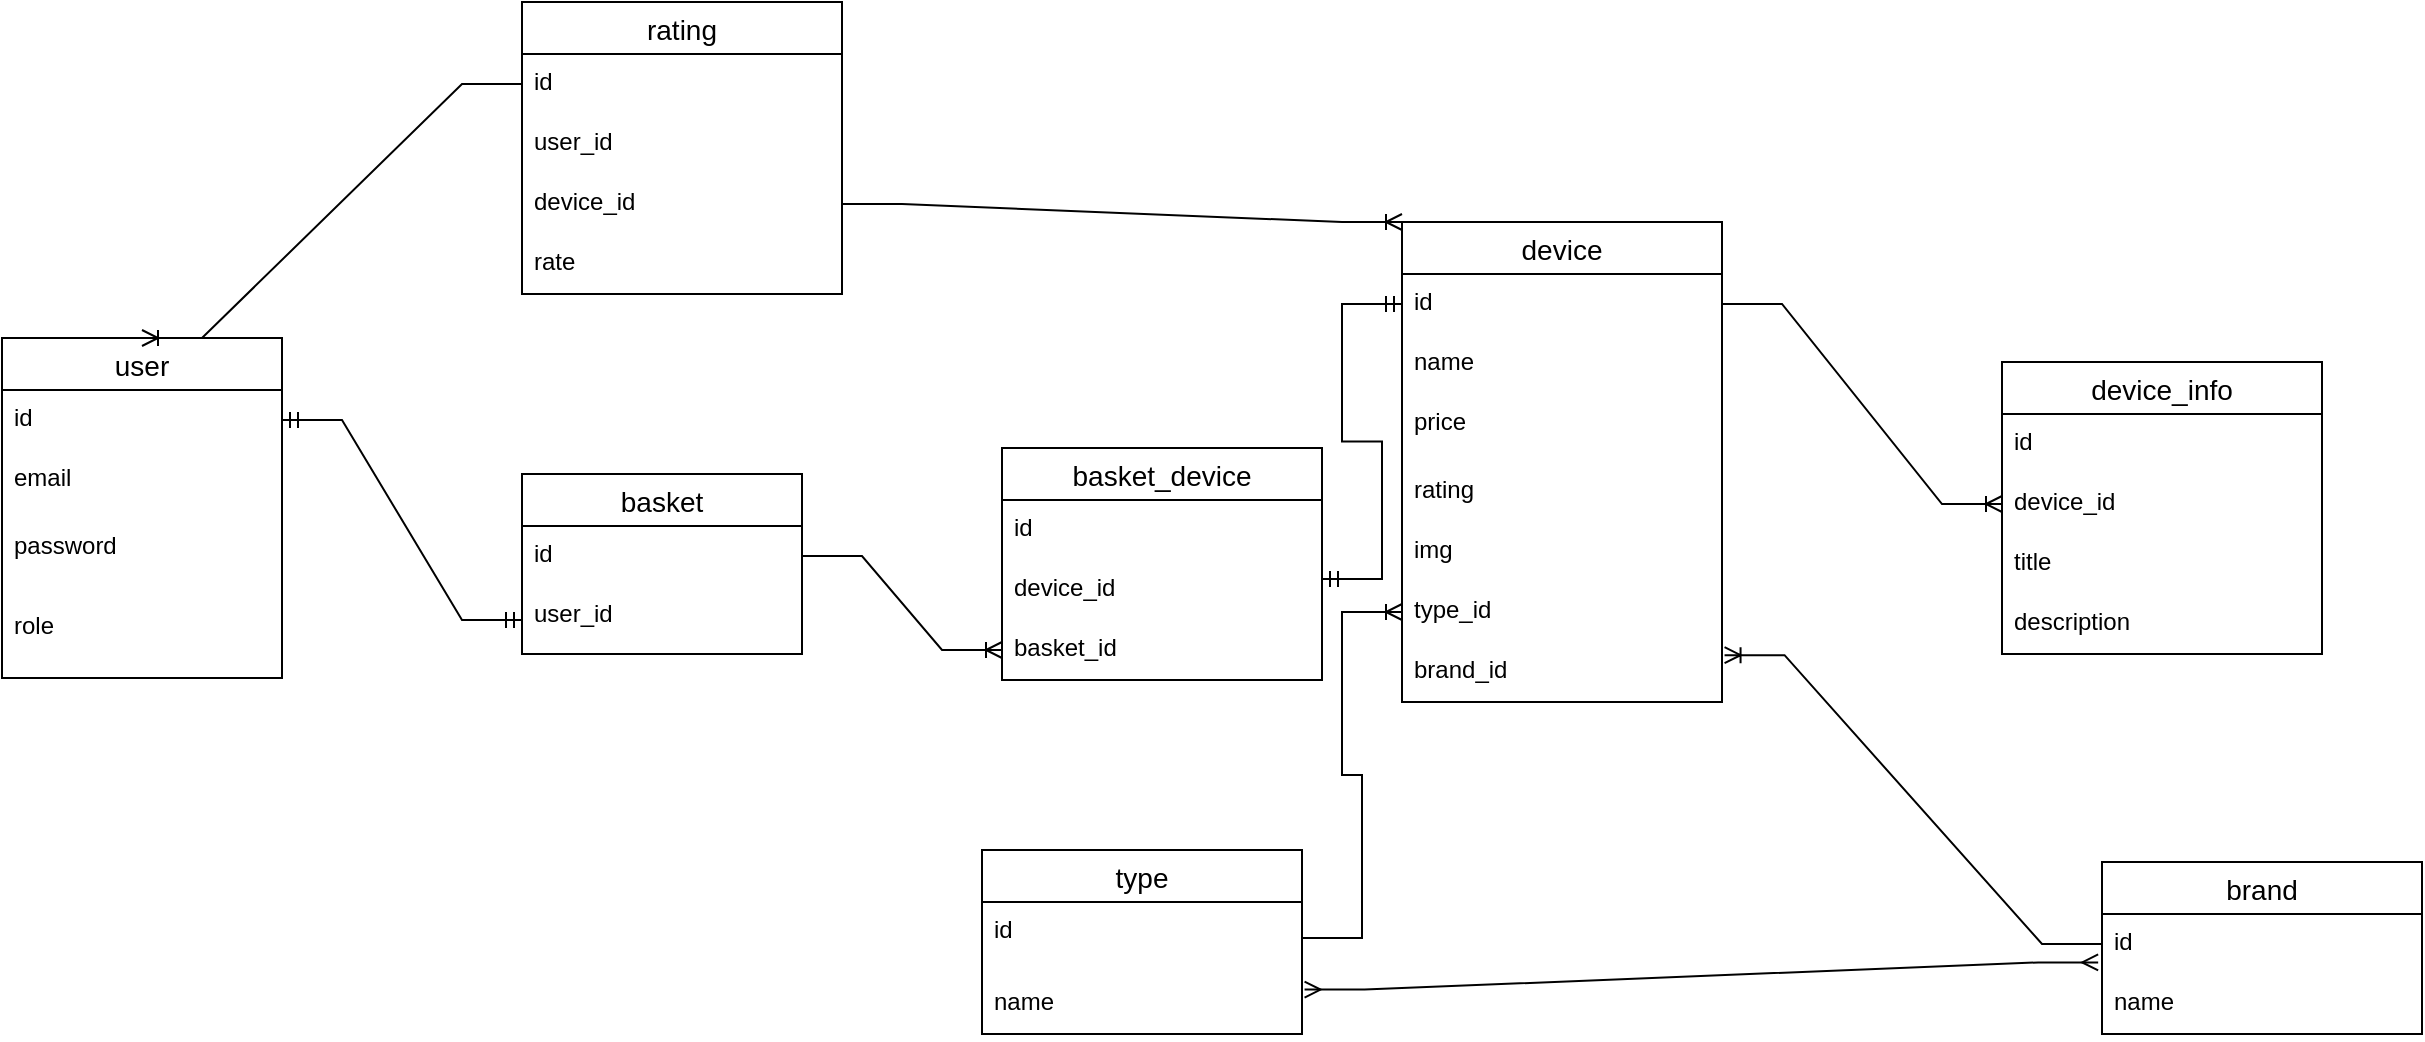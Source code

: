 <mxfile version="21.6.6" type="device">
  <diagram name="Page-1" id="As37K2bnRWiBAfDxV8cK">
    <mxGraphModel dx="2085" dy="1791" grid="1" gridSize="10" guides="1" tooltips="1" connect="1" arrows="1" fold="1" page="1" pageScale="1" pageWidth="850" pageHeight="1100" math="0" shadow="0">
      <root>
        <mxCell id="0" />
        <mxCell id="1" parent="0" />
        <mxCell id="6PHMRKR5yX2_mBswDbkF-14" value="user" style="swimlane;fontStyle=0;childLayout=stackLayout;horizontal=1;startSize=26;horizontalStack=0;resizeParent=1;resizeParentMax=0;resizeLast=0;collapsible=1;marginBottom=0;align=center;fontSize=14;" parent="1" vertex="1">
          <mxGeometry x="-10" y="108" width="140" height="170" as="geometry" />
        </mxCell>
        <mxCell id="6PHMRKR5yX2_mBswDbkF-15" value="id" style="text;strokeColor=none;fillColor=none;spacingLeft=4;spacingRight=4;overflow=hidden;rotatable=0;points=[[0,0.5],[1,0.5]];portConstraint=eastwest;fontSize=12;whiteSpace=wrap;html=1;" parent="6PHMRKR5yX2_mBswDbkF-14" vertex="1">
          <mxGeometry y="26" width="140" height="30" as="geometry" />
        </mxCell>
        <mxCell id="6PHMRKR5yX2_mBswDbkF-16" value="email&lt;span style=&quot;white-space: pre;&quot;&gt;&#x9;&lt;/span&gt;" style="text;strokeColor=none;fillColor=none;spacingLeft=4;spacingRight=4;overflow=hidden;rotatable=0;points=[[0,0.5],[1,0.5]];portConstraint=eastwest;fontSize=12;whiteSpace=wrap;html=1;" parent="6PHMRKR5yX2_mBswDbkF-14" vertex="1">
          <mxGeometry y="56" width="140" height="34" as="geometry" />
        </mxCell>
        <mxCell id="6PHMRKR5yX2_mBswDbkF-24" value="password" style="text;strokeColor=none;fillColor=none;spacingLeft=4;spacingRight=4;overflow=hidden;rotatable=0;points=[[0,0.5],[1,0.5]];portConstraint=eastwest;fontSize=12;whiteSpace=wrap;html=1;" parent="6PHMRKR5yX2_mBswDbkF-14" vertex="1">
          <mxGeometry y="90" width="140" height="40" as="geometry" />
        </mxCell>
        <mxCell id="6PHMRKR5yX2_mBswDbkF-17" value="role" style="text;strokeColor=none;fillColor=none;spacingLeft=4;spacingRight=4;overflow=hidden;rotatable=0;points=[[0,0.5],[1,0.5]];portConstraint=eastwest;fontSize=12;whiteSpace=wrap;html=1;" parent="6PHMRKR5yX2_mBswDbkF-14" vertex="1">
          <mxGeometry y="130" width="140" height="40" as="geometry" />
        </mxCell>
        <mxCell id="6PHMRKR5yX2_mBswDbkF-25" value="basket" style="swimlane;fontStyle=0;childLayout=stackLayout;horizontal=1;startSize=26;horizontalStack=0;resizeParent=1;resizeParentMax=0;resizeLast=0;collapsible=1;marginBottom=0;align=center;fontSize=14;" parent="1" vertex="1">
          <mxGeometry x="250" y="176" width="140" height="90" as="geometry" />
        </mxCell>
        <mxCell id="6PHMRKR5yX2_mBswDbkF-26" value="id" style="text;strokeColor=none;fillColor=none;spacingLeft=4;spacingRight=4;overflow=hidden;rotatable=0;points=[[0,0.5],[1,0.5]];portConstraint=eastwest;fontSize=12;whiteSpace=wrap;html=1;" parent="6PHMRKR5yX2_mBswDbkF-25" vertex="1">
          <mxGeometry y="26" width="140" height="30" as="geometry" />
        </mxCell>
        <mxCell id="6PHMRKR5yX2_mBswDbkF-27" value="user_id" style="text;strokeColor=none;fillColor=none;spacingLeft=4;spacingRight=4;overflow=hidden;rotatable=0;points=[[0,0.5],[1,0.5]];portConstraint=eastwest;fontSize=12;whiteSpace=wrap;html=1;" parent="6PHMRKR5yX2_mBswDbkF-25" vertex="1">
          <mxGeometry y="56" width="140" height="34" as="geometry" />
        </mxCell>
        <mxCell id="6PHMRKR5yX2_mBswDbkF-30" value="" style="edgeStyle=entityRelationEdgeStyle;fontSize=12;html=1;endArrow=ERmandOne;startArrow=ERmandOne;rounded=0;exitX=1;exitY=0.5;exitDx=0;exitDy=0;entryX=0;entryY=0.5;entryDx=0;entryDy=0;" parent="1" source="6PHMRKR5yX2_mBswDbkF-15" target="6PHMRKR5yX2_mBswDbkF-27" edge="1">
          <mxGeometry width="100" height="100" relative="1" as="geometry">
            <mxPoint x="370" y="250" as="sourcePoint" />
            <mxPoint x="300" y="210" as="targetPoint" />
          </mxGeometry>
        </mxCell>
        <mxCell id="6PHMRKR5yX2_mBswDbkF-31" value="device" style="swimlane;fontStyle=0;childLayout=stackLayout;horizontal=1;startSize=26;horizontalStack=0;resizeParent=1;resizeParentMax=0;resizeLast=0;collapsible=1;marginBottom=0;align=center;fontSize=14;" parent="1" vertex="1">
          <mxGeometry x="690" y="50" width="160" height="240" as="geometry">
            <mxRectangle x="640" y="110" width="80" height="30" as="alternateBounds" />
          </mxGeometry>
        </mxCell>
        <mxCell id="6PHMRKR5yX2_mBswDbkF-32" value="id" style="text;strokeColor=none;fillColor=none;spacingLeft=4;spacingRight=4;overflow=hidden;rotatable=0;points=[[0,0.5],[1,0.5]];portConstraint=eastwest;fontSize=12;whiteSpace=wrap;html=1;" parent="6PHMRKR5yX2_mBswDbkF-31" vertex="1">
          <mxGeometry y="26" width="160" height="30" as="geometry" />
        </mxCell>
        <mxCell id="6PHMRKR5yX2_mBswDbkF-33" value="name" style="text;strokeColor=none;fillColor=none;spacingLeft=4;spacingRight=4;overflow=hidden;rotatable=0;points=[[0,0.5],[1,0.5]];portConstraint=eastwest;fontSize=12;whiteSpace=wrap;html=1;" parent="6PHMRKR5yX2_mBswDbkF-31" vertex="1">
          <mxGeometry y="56" width="160" height="30" as="geometry" />
        </mxCell>
        <mxCell id="6PHMRKR5yX2_mBswDbkF-34" value="price" style="text;strokeColor=none;fillColor=none;spacingLeft=4;spacingRight=4;overflow=hidden;rotatable=0;points=[[0,0.5],[1,0.5]];portConstraint=eastwest;fontSize=12;whiteSpace=wrap;html=1;" parent="6PHMRKR5yX2_mBswDbkF-31" vertex="1">
          <mxGeometry y="86" width="160" height="34" as="geometry" />
        </mxCell>
        <mxCell id="6PHMRKR5yX2_mBswDbkF-35" value="rating&lt;br&gt;" style="text;strokeColor=none;fillColor=none;spacingLeft=4;spacingRight=4;overflow=hidden;rotatable=0;points=[[0,0.5],[1,0.5]];portConstraint=eastwest;fontSize=12;whiteSpace=wrap;html=1;" parent="6PHMRKR5yX2_mBswDbkF-31" vertex="1">
          <mxGeometry y="120" width="160" height="30" as="geometry" />
        </mxCell>
        <mxCell id="6PHMRKR5yX2_mBswDbkF-38" value="img" style="text;strokeColor=none;fillColor=none;spacingLeft=4;spacingRight=4;overflow=hidden;rotatable=0;points=[[0,0.5],[1,0.5]];portConstraint=eastwest;fontSize=12;whiteSpace=wrap;html=1;" parent="6PHMRKR5yX2_mBswDbkF-31" vertex="1">
          <mxGeometry y="150" width="160" height="30" as="geometry" />
        </mxCell>
        <mxCell id="6PHMRKR5yX2_mBswDbkF-39" value="type_id" style="text;strokeColor=none;fillColor=none;spacingLeft=4;spacingRight=4;overflow=hidden;rotatable=0;points=[[0,0.5],[1,0.5]];portConstraint=eastwest;fontSize=12;whiteSpace=wrap;html=1;" parent="6PHMRKR5yX2_mBswDbkF-31" vertex="1">
          <mxGeometry y="180" width="160" height="30" as="geometry" />
        </mxCell>
        <mxCell id="6PHMRKR5yX2_mBswDbkF-40" value="brand_id" style="text;strokeColor=none;fillColor=none;spacingLeft=4;spacingRight=4;overflow=hidden;rotatable=0;points=[[0,0.5],[1,0.5]];portConstraint=eastwest;fontSize=12;whiteSpace=wrap;html=1;" parent="6PHMRKR5yX2_mBswDbkF-31" vertex="1">
          <mxGeometry y="210" width="160" height="30" as="geometry" />
        </mxCell>
        <mxCell id="6PHMRKR5yX2_mBswDbkF-41" value="type" style="swimlane;fontStyle=0;childLayout=stackLayout;horizontal=1;startSize=26;horizontalStack=0;resizeParent=1;resizeParentMax=0;resizeLast=0;collapsible=1;marginBottom=0;align=center;fontSize=14;" parent="1" vertex="1">
          <mxGeometry x="480" y="364" width="160" height="92" as="geometry" />
        </mxCell>
        <mxCell id="6PHMRKR5yX2_mBswDbkF-42" value="id" style="text;strokeColor=none;fillColor=none;spacingLeft=4;spacingRight=4;overflow=hidden;rotatable=0;points=[[0,0.5],[1,0.5]];portConstraint=eastwest;fontSize=12;whiteSpace=wrap;html=1;" parent="6PHMRKR5yX2_mBswDbkF-41" vertex="1">
          <mxGeometry y="26" width="160" height="36" as="geometry" />
        </mxCell>
        <mxCell id="6PHMRKR5yX2_mBswDbkF-43" value="name" style="text;strokeColor=none;fillColor=none;spacingLeft=4;spacingRight=4;overflow=hidden;rotatable=0;points=[[0,0.5],[1,0.5]];portConstraint=eastwest;fontSize=12;whiteSpace=wrap;html=1;" parent="6PHMRKR5yX2_mBswDbkF-41" vertex="1">
          <mxGeometry y="62" width="160" height="30" as="geometry" />
        </mxCell>
        <mxCell id="6PHMRKR5yX2_mBswDbkF-45" value="brand" style="swimlane;fontStyle=0;childLayout=stackLayout;horizontal=1;startSize=26;horizontalStack=0;resizeParent=1;resizeParentMax=0;resizeLast=0;collapsible=1;marginBottom=0;align=center;fontSize=14;" parent="1" vertex="1">
          <mxGeometry x="1040" y="370" width="160" height="86" as="geometry" />
        </mxCell>
        <mxCell id="6PHMRKR5yX2_mBswDbkF-46" value="id" style="text;strokeColor=none;fillColor=none;spacingLeft=4;spacingRight=4;overflow=hidden;rotatable=0;points=[[0,0.5],[1,0.5]];portConstraint=eastwest;fontSize=12;whiteSpace=wrap;html=1;" parent="6PHMRKR5yX2_mBswDbkF-45" vertex="1">
          <mxGeometry y="26" width="160" height="30" as="geometry" />
        </mxCell>
        <mxCell id="6PHMRKR5yX2_mBswDbkF-47" value="name" style="text;strokeColor=none;fillColor=none;spacingLeft=4;spacingRight=4;overflow=hidden;rotatable=0;points=[[0,0.5],[1,0.5]];portConstraint=eastwest;fontSize=12;whiteSpace=wrap;html=1;" parent="6PHMRKR5yX2_mBswDbkF-45" vertex="1">
          <mxGeometry y="56" width="160" height="30" as="geometry" />
        </mxCell>
        <mxCell id="6PHMRKR5yX2_mBswDbkF-49" value="" style="edgeStyle=entityRelationEdgeStyle;fontSize=12;html=1;endArrow=ERoneToMany;rounded=0;entryX=0;entryY=0.5;entryDx=0;entryDy=0;exitX=1;exitY=0.5;exitDx=0;exitDy=0;" parent="1" source="6PHMRKR5yX2_mBswDbkF-42" target="6PHMRKR5yX2_mBswDbkF-39" edge="1">
          <mxGeometry width="100" height="100" relative="1" as="geometry">
            <mxPoint x="380" y="440" as="sourcePoint" />
            <mxPoint x="480" y="340" as="targetPoint" />
          </mxGeometry>
        </mxCell>
        <mxCell id="6PHMRKR5yX2_mBswDbkF-50" value="" style="edgeStyle=entityRelationEdgeStyle;fontSize=12;html=1;endArrow=ERoneToMany;rounded=0;entryX=1.008;entryY=0.22;entryDx=0;entryDy=0;entryPerimeter=0;" parent="1" source="6PHMRKR5yX2_mBswDbkF-46" target="6PHMRKR5yX2_mBswDbkF-40" edge="1">
          <mxGeometry width="100" height="100" relative="1" as="geometry">
            <mxPoint x="530" y="450" as="sourcePoint" />
            <mxPoint x="630" y="350" as="targetPoint" />
            <Array as="points">
              <mxPoint x="750" y="520" />
            </Array>
          </mxGeometry>
        </mxCell>
        <mxCell id="6PHMRKR5yX2_mBswDbkF-52" value="" style="edgeStyle=entityRelationEdgeStyle;fontSize=12;html=1;endArrow=ERmany;startArrow=ERmany;rounded=0;entryX=-0.012;entryY=0.807;entryDx=0;entryDy=0;entryPerimeter=0;exitX=1.008;exitY=0.26;exitDx=0;exitDy=0;exitPerimeter=0;" parent="1" source="6PHMRKR5yX2_mBswDbkF-43" target="6PHMRKR5yX2_mBswDbkF-46" edge="1">
          <mxGeometry width="100" height="100" relative="1" as="geometry">
            <mxPoint x="420" y="460" as="sourcePoint" />
            <mxPoint x="520" y="360" as="targetPoint" />
          </mxGeometry>
        </mxCell>
        <mxCell id="6PHMRKR5yX2_mBswDbkF-53" value="device_info" style="swimlane;fontStyle=0;childLayout=stackLayout;horizontal=1;startSize=26;horizontalStack=0;resizeParent=1;resizeParentMax=0;resizeLast=0;collapsible=1;marginBottom=0;align=center;fontSize=14;" parent="1" vertex="1">
          <mxGeometry x="990" y="120" width="160" height="146" as="geometry" />
        </mxCell>
        <mxCell id="6PHMRKR5yX2_mBswDbkF-54" value="id" style="text;strokeColor=none;fillColor=none;spacingLeft=4;spacingRight=4;overflow=hidden;rotatable=0;points=[[0,0.5],[1,0.5]];portConstraint=eastwest;fontSize=12;whiteSpace=wrap;html=1;" parent="6PHMRKR5yX2_mBswDbkF-53" vertex="1">
          <mxGeometry y="26" width="160" height="30" as="geometry" />
        </mxCell>
        <mxCell id="6PHMRKR5yX2_mBswDbkF-55" value="device_id" style="text;strokeColor=none;fillColor=none;spacingLeft=4;spacingRight=4;overflow=hidden;rotatable=0;points=[[0,0.5],[1,0.5]];portConstraint=eastwest;fontSize=12;whiteSpace=wrap;html=1;" parent="6PHMRKR5yX2_mBswDbkF-53" vertex="1">
          <mxGeometry y="56" width="160" height="30" as="geometry" />
        </mxCell>
        <mxCell id="6PHMRKR5yX2_mBswDbkF-56" value="title" style="text;strokeColor=none;fillColor=none;spacingLeft=4;spacingRight=4;overflow=hidden;rotatable=0;points=[[0,0.5],[1,0.5]];portConstraint=eastwest;fontSize=12;whiteSpace=wrap;html=1;" parent="6PHMRKR5yX2_mBswDbkF-53" vertex="1">
          <mxGeometry y="86" width="160" height="30" as="geometry" />
        </mxCell>
        <mxCell id="6PHMRKR5yX2_mBswDbkF-58" value="description" style="text;strokeColor=none;fillColor=none;spacingLeft=4;spacingRight=4;overflow=hidden;rotatable=0;points=[[0,0.5],[1,0.5]];portConstraint=eastwest;fontSize=12;whiteSpace=wrap;html=1;" parent="6PHMRKR5yX2_mBswDbkF-53" vertex="1">
          <mxGeometry y="116" width="160" height="30" as="geometry" />
        </mxCell>
        <mxCell id="6PHMRKR5yX2_mBswDbkF-57" value="" style="edgeStyle=entityRelationEdgeStyle;fontSize=12;html=1;endArrow=ERoneToMany;rounded=0;entryX=0;entryY=0.5;entryDx=0;entryDy=0;exitX=1;exitY=0.5;exitDx=0;exitDy=0;" parent="1" source="6PHMRKR5yX2_mBswDbkF-32" target="6PHMRKR5yX2_mBswDbkF-55" edge="1">
          <mxGeometry width="100" height="100" relative="1" as="geometry">
            <mxPoint x="700" y="180" as="sourcePoint" />
            <mxPoint x="800" y="80" as="targetPoint" />
            <Array as="points">
              <mxPoint x="1060" y="-20" />
              <mxPoint x="1070" y="-30" />
            </Array>
          </mxGeometry>
        </mxCell>
        <mxCell id="6PHMRKR5yX2_mBswDbkF-60" value="basket_device" style="swimlane;fontStyle=0;childLayout=stackLayout;horizontal=1;startSize=26;horizontalStack=0;resizeParent=1;resizeParentMax=0;resizeLast=0;collapsible=1;marginBottom=0;align=center;fontSize=14;" parent="1" vertex="1">
          <mxGeometry x="490" y="163" width="160" height="116" as="geometry" />
        </mxCell>
        <mxCell id="6PHMRKR5yX2_mBswDbkF-61" value="id" style="text;strokeColor=none;fillColor=none;spacingLeft=4;spacingRight=4;overflow=hidden;rotatable=0;points=[[0,0.5],[1,0.5]];portConstraint=eastwest;fontSize=12;whiteSpace=wrap;html=1;" parent="6PHMRKR5yX2_mBswDbkF-60" vertex="1">
          <mxGeometry y="26" width="160" height="30" as="geometry" />
        </mxCell>
        <mxCell id="6PHMRKR5yX2_mBswDbkF-62" value="device_id" style="text;strokeColor=none;fillColor=none;spacingLeft=4;spacingRight=4;overflow=hidden;rotatable=0;points=[[0,0.5],[1,0.5]];portConstraint=eastwest;fontSize=12;whiteSpace=wrap;html=1;" parent="6PHMRKR5yX2_mBswDbkF-60" vertex="1">
          <mxGeometry y="56" width="160" height="30" as="geometry" />
        </mxCell>
        <mxCell id="6PHMRKR5yX2_mBswDbkF-63" value="basket_id" style="text;strokeColor=none;fillColor=none;spacingLeft=4;spacingRight=4;overflow=hidden;rotatable=0;points=[[0,0.5],[1,0.5]];portConstraint=eastwest;fontSize=12;whiteSpace=wrap;html=1;" parent="6PHMRKR5yX2_mBswDbkF-60" vertex="1">
          <mxGeometry y="86" width="160" height="30" as="geometry" />
        </mxCell>
        <mxCell id="6PHMRKR5yX2_mBswDbkF-65" value="" style="edgeStyle=entityRelationEdgeStyle;fontSize=12;html=1;endArrow=ERoneToMany;rounded=0;exitX=1;exitY=0.5;exitDx=0;exitDy=0;entryX=0;entryY=0.5;entryDx=0;entryDy=0;" parent="1" source="6PHMRKR5yX2_mBswDbkF-26" target="6PHMRKR5yX2_mBswDbkF-63" edge="1">
          <mxGeometry width="100" height="100" relative="1" as="geometry">
            <mxPoint x="300" y="220" as="sourcePoint" />
            <mxPoint x="400" y="120" as="targetPoint" />
          </mxGeometry>
        </mxCell>
        <mxCell id="6PHMRKR5yX2_mBswDbkF-66" value="" style="edgeStyle=entityRelationEdgeStyle;fontSize=12;html=1;endArrow=ERmandOne;startArrow=ERmandOne;rounded=0;exitX=1;exitY=0.316;exitDx=0;exitDy=0;exitPerimeter=0;" parent="1" source="6PHMRKR5yX2_mBswDbkF-62" target="6PHMRKR5yX2_mBswDbkF-32" edge="1">
          <mxGeometry width="100" height="100" relative="1" as="geometry">
            <mxPoint x="450" y="240" as="sourcePoint" />
            <mxPoint x="550" y="140" as="targetPoint" />
          </mxGeometry>
        </mxCell>
        <mxCell id="6PHMRKR5yX2_mBswDbkF-67" value="rating" style="swimlane;fontStyle=0;childLayout=stackLayout;horizontal=1;startSize=26;horizontalStack=0;resizeParent=1;resizeParentMax=0;resizeLast=0;collapsible=1;marginBottom=0;align=center;fontSize=14;" parent="1" vertex="1">
          <mxGeometry x="250" y="-60" width="160" height="146" as="geometry" />
        </mxCell>
        <mxCell id="6PHMRKR5yX2_mBswDbkF-68" value="id" style="text;strokeColor=none;fillColor=none;spacingLeft=4;spacingRight=4;overflow=hidden;rotatable=0;points=[[0,0.5],[1,0.5]];portConstraint=eastwest;fontSize=12;whiteSpace=wrap;html=1;" parent="6PHMRKR5yX2_mBswDbkF-67" vertex="1">
          <mxGeometry y="26" width="160" height="30" as="geometry" />
        </mxCell>
        <mxCell id="6PHMRKR5yX2_mBswDbkF-69" value="user_id" style="text;strokeColor=none;fillColor=none;spacingLeft=4;spacingRight=4;overflow=hidden;rotatable=0;points=[[0,0.5],[1,0.5]];portConstraint=eastwest;fontSize=12;whiteSpace=wrap;html=1;" parent="6PHMRKR5yX2_mBswDbkF-67" vertex="1">
          <mxGeometry y="56" width="160" height="30" as="geometry" />
        </mxCell>
        <mxCell id="6PHMRKR5yX2_mBswDbkF-70" value="device_id" style="text;strokeColor=none;fillColor=none;spacingLeft=4;spacingRight=4;overflow=hidden;rotatable=0;points=[[0,0.5],[1,0.5]];portConstraint=eastwest;fontSize=12;whiteSpace=wrap;html=1;" parent="6PHMRKR5yX2_mBswDbkF-67" vertex="1">
          <mxGeometry y="86" width="160" height="30" as="geometry" />
        </mxCell>
        <mxCell id="6PHMRKR5yX2_mBswDbkF-71" value="rate" style="text;strokeColor=none;fillColor=none;spacingLeft=4;spacingRight=4;overflow=hidden;rotatable=0;points=[[0,0.5],[1,0.5]];portConstraint=eastwest;fontSize=12;whiteSpace=wrap;html=1;" parent="6PHMRKR5yX2_mBswDbkF-67" vertex="1">
          <mxGeometry y="116" width="160" height="30" as="geometry" />
        </mxCell>
        <mxCell id="ADgyi4-M4V2kEV0FM7zG-1" value="" style="edgeStyle=entityRelationEdgeStyle;fontSize=12;html=1;endArrow=ERoneToMany;rounded=0;exitX=1;exitY=0.5;exitDx=0;exitDy=0;entryX=0;entryY=0;entryDx=0;entryDy=0;" edge="1" parent="1" source="6PHMRKR5yX2_mBswDbkF-70" target="6PHMRKR5yX2_mBswDbkF-31">
          <mxGeometry width="100" height="100" relative="1" as="geometry">
            <mxPoint x="170" y="-30" as="sourcePoint" />
            <mxPoint x="700" y="-10" as="targetPoint" />
          </mxGeometry>
        </mxCell>
        <mxCell id="ADgyi4-M4V2kEV0FM7zG-4" value="" style="edgeStyle=entityRelationEdgeStyle;fontSize=12;html=1;endArrow=ERoneToMany;rounded=0;entryX=0.5;entryY=0;entryDx=0;entryDy=0;exitX=0;exitY=0.5;exitDx=0;exitDy=0;" edge="1" parent="1" source="6PHMRKR5yX2_mBswDbkF-68" target="6PHMRKR5yX2_mBswDbkF-14">
          <mxGeometry width="100" height="100" relative="1" as="geometry">
            <mxPoint x="-160" y="57" as="sourcePoint" />
            <mxPoint x="40" y="-10" as="targetPoint" />
          </mxGeometry>
        </mxCell>
      </root>
    </mxGraphModel>
  </diagram>
</mxfile>
